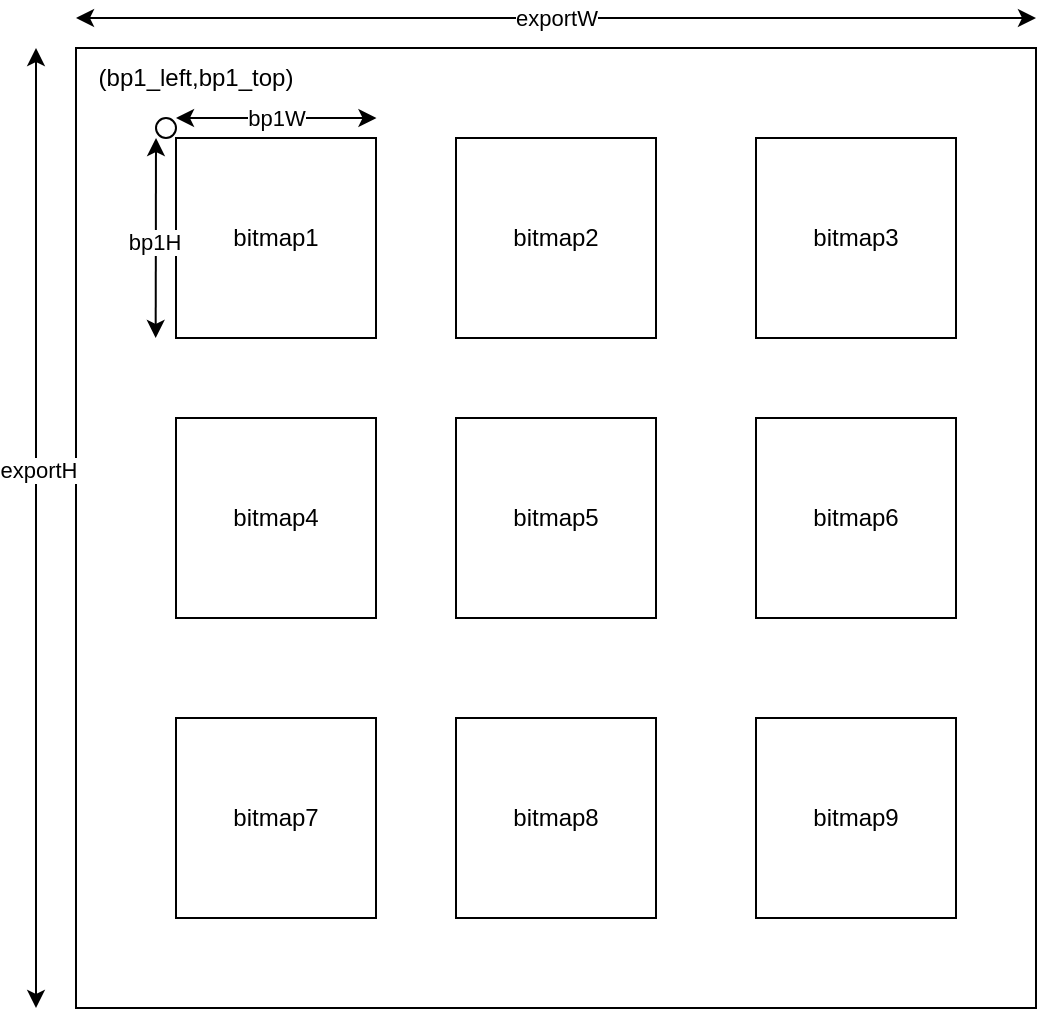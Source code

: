 <mxfile version="14.4.4" type="github">
  <diagram id="FdI_XrB2HgPGZct2m1sK" name="Page-1">
    <mxGraphModel dx="1147" dy="789" grid="1" gridSize="10" guides="1" tooltips="1" connect="1" arrows="1" fold="1" page="1" pageScale="1" pageWidth="827" pageHeight="1169" math="0" shadow="0">
      <root>
        <mxCell id="0" />
        <mxCell id="1" parent="0" />
        <mxCell id="m2hTGwMS5qshrW-JIJZL-1" value="" style="whiteSpace=wrap;html=1;aspect=fixed;" vertex="1" parent="1">
          <mxGeometry x="140" y="115" width="480" height="480" as="geometry" />
        </mxCell>
        <mxCell id="m2hTGwMS5qshrW-JIJZL-3" value="" style="whiteSpace=wrap;html=1;aspect=fixed;" vertex="1" parent="1">
          <mxGeometry x="190" y="160" width="100" height="100" as="geometry" />
        </mxCell>
        <mxCell id="m2hTGwMS5qshrW-JIJZL-6" value="" style="whiteSpace=wrap;html=1;aspect=fixed;" vertex="1" parent="1">
          <mxGeometry x="330" y="300" width="100" height="100" as="geometry" />
        </mxCell>
        <mxCell id="m2hTGwMS5qshrW-JIJZL-7" value="" style="whiteSpace=wrap;html=1;aspect=fixed;" vertex="1" parent="1">
          <mxGeometry x="480" y="160" width="100" height="100" as="geometry" />
        </mxCell>
        <mxCell id="m2hTGwMS5qshrW-JIJZL-8" value="" style="whiteSpace=wrap;html=1;aspect=fixed;" vertex="1" parent="1">
          <mxGeometry x="330" y="160" width="100" height="100" as="geometry" />
        </mxCell>
        <mxCell id="m2hTGwMS5qshrW-JIJZL-9" value="" style="whiteSpace=wrap;html=1;aspect=fixed;" vertex="1" parent="1">
          <mxGeometry x="190" y="300" width="100" height="100" as="geometry" />
        </mxCell>
        <mxCell id="m2hTGwMS5qshrW-JIJZL-12" value="" style="whiteSpace=wrap;html=1;aspect=fixed;" vertex="1" parent="1">
          <mxGeometry x="480" y="450" width="100" height="100" as="geometry" />
        </mxCell>
        <mxCell id="m2hTGwMS5qshrW-JIJZL-13" value="" style="whiteSpace=wrap;html=1;aspect=fixed;" vertex="1" parent="1">
          <mxGeometry x="330" y="450" width="100" height="100" as="geometry" />
        </mxCell>
        <mxCell id="m2hTGwMS5qshrW-JIJZL-14" value="" style="whiteSpace=wrap;html=1;aspect=fixed;" vertex="1" parent="1">
          <mxGeometry x="190" y="450" width="100" height="100" as="geometry" />
        </mxCell>
        <mxCell id="m2hTGwMS5qshrW-JIJZL-15" value="" style="whiteSpace=wrap;html=1;aspect=fixed;" vertex="1" parent="1">
          <mxGeometry x="480" y="300" width="100" height="100" as="geometry" />
        </mxCell>
        <mxCell id="m2hTGwMS5qshrW-JIJZL-16" value="exportW" style="endArrow=classic;startArrow=classic;html=1;" edge="1" parent="1">
          <mxGeometry width="50" height="50" relative="1" as="geometry">
            <mxPoint x="140" y="100" as="sourcePoint" />
            <mxPoint x="620" y="100" as="targetPoint" />
          </mxGeometry>
        </mxCell>
        <mxCell id="m2hTGwMS5qshrW-JIJZL-17" value="" style="endArrow=classic;startArrow=classic;html=1;" edge="1" parent="1">
          <mxGeometry width="50" height="50" relative="1" as="geometry">
            <mxPoint x="120" y="595" as="sourcePoint" />
            <mxPoint x="120" y="115" as="targetPoint" />
          </mxGeometry>
        </mxCell>
        <mxCell id="m2hTGwMS5qshrW-JIJZL-18" value="" style="edgeLabel;html=1;align=center;verticalAlign=middle;resizable=0;points=[];" vertex="1" connectable="0" parent="m2hTGwMS5qshrW-JIJZL-17">
          <mxGeometry x="0.283" y="4" relative="1" as="geometry">
            <mxPoint as="offset" />
          </mxGeometry>
        </mxCell>
        <mxCell id="m2hTGwMS5qshrW-JIJZL-19" value="exportH&lt;br&gt;" style="edgeLabel;html=1;align=center;verticalAlign=middle;resizable=0;points=[];" vertex="1" connectable="0" parent="m2hTGwMS5qshrW-JIJZL-17">
          <mxGeometry x="0.121" y="-1" relative="1" as="geometry">
            <mxPoint as="offset" />
          </mxGeometry>
        </mxCell>
        <mxCell id="m2hTGwMS5qshrW-JIJZL-27" value="bitmap1" style="text;html=1;strokeColor=none;fillColor=none;align=center;verticalAlign=middle;whiteSpace=wrap;rounded=0;" vertex="1" parent="1">
          <mxGeometry x="220" y="200" width="40" height="20" as="geometry" />
        </mxCell>
        <mxCell id="m2hTGwMS5qshrW-JIJZL-30" value="bitmap3" style="text;html=1;strokeColor=none;fillColor=none;align=center;verticalAlign=middle;whiteSpace=wrap;rounded=0;" vertex="1" parent="1">
          <mxGeometry x="510" y="200" width="40" height="20" as="geometry" />
        </mxCell>
        <mxCell id="m2hTGwMS5qshrW-JIJZL-31" value="bitmap2" style="text;html=1;strokeColor=none;fillColor=none;align=center;verticalAlign=middle;whiteSpace=wrap;rounded=0;" vertex="1" parent="1">
          <mxGeometry x="360" y="200" width="40" height="20" as="geometry" />
        </mxCell>
        <mxCell id="m2hTGwMS5qshrW-JIJZL-32" value="bitmap4" style="text;html=1;strokeColor=none;fillColor=none;align=center;verticalAlign=middle;whiteSpace=wrap;rounded=0;" vertex="1" parent="1">
          <mxGeometry x="220" y="340" width="40" height="20" as="geometry" />
        </mxCell>
        <mxCell id="m2hTGwMS5qshrW-JIJZL-33" value="bitmap5" style="text;html=1;strokeColor=none;fillColor=none;align=center;verticalAlign=middle;whiteSpace=wrap;rounded=0;" vertex="1" parent="1">
          <mxGeometry x="360" y="340" width="40" height="20" as="geometry" />
        </mxCell>
        <mxCell id="m2hTGwMS5qshrW-JIJZL-34" value="bitmap6" style="text;html=1;strokeColor=none;fillColor=none;align=center;verticalAlign=middle;whiteSpace=wrap;rounded=0;" vertex="1" parent="1">
          <mxGeometry x="510" y="340" width="40" height="20" as="geometry" />
        </mxCell>
        <mxCell id="m2hTGwMS5qshrW-JIJZL-35" value="bitmap7" style="text;html=1;strokeColor=none;fillColor=none;align=center;verticalAlign=middle;whiteSpace=wrap;rounded=0;" vertex="1" parent="1">
          <mxGeometry x="220" y="490" width="40" height="20" as="geometry" />
        </mxCell>
        <mxCell id="m2hTGwMS5qshrW-JIJZL-36" value="bitmap8" style="text;html=1;strokeColor=none;fillColor=none;align=center;verticalAlign=middle;whiteSpace=wrap;rounded=0;" vertex="1" parent="1">
          <mxGeometry x="360" y="490" width="40" height="20" as="geometry" />
        </mxCell>
        <mxCell id="m2hTGwMS5qshrW-JIJZL-37" value="bitmap9" style="text;html=1;strokeColor=none;fillColor=none;align=center;verticalAlign=middle;whiteSpace=wrap;rounded=0;" vertex="1" parent="1">
          <mxGeometry x="510" y="490" width="40" height="20" as="geometry" />
        </mxCell>
        <mxCell id="m2hTGwMS5qshrW-JIJZL-39" value="bp1W" style="endArrow=classic;startArrow=classic;html=1;entryX=0.313;entryY=0.073;entryDx=0;entryDy=0;entryPerimeter=0;" edge="1" parent="1" target="m2hTGwMS5qshrW-JIJZL-1">
          <mxGeometry width="50" height="50" relative="1" as="geometry">
            <mxPoint x="190" y="150" as="sourcePoint" />
            <mxPoint x="250" y="100" as="targetPoint" />
          </mxGeometry>
        </mxCell>
        <mxCell id="m2hTGwMS5qshrW-JIJZL-42" value="" style="endArrow=classic;startArrow=classic;html=1;exitX=0.083;exitY=0.302;exitDx=0;exitDy=0;exitPerimeter=0;" edge="1" parent="1" source="m2hTGwMS5qshrW-JIJZL-1">
          <mxGeometry width="50" height="50" relative="1" as="geometry">
            <mxPoint x="150" y="250" as="sourcePoint" />
            <mxPoint x="180" y="160" as="targetPoint" />
          </mxGeometry>
        </mxCell>
        <mxCell id="m2hTGwMS5qshrW-JIJZL-43" value="bp1H&lt;br&gt;" style="edgeLabel;html=1;align=center;verticalAlign=middle;resizable=0;points=[];" vertex="1" connectable="0" parent="m2hTGwMS5qshrW-JIJZL-42">
          <mxGeometry x="-0.04" y="1" relative="1" as="geometry">
            <mxPoint as="offset" />
          </mxGeometry>
        </mxCell>
        <mxCell id="m2hTGwMS5qshrW-JIJZL-44" value="" style="ellipse;whiteSpace=wrap;html=1;aspect=fixed;" vertex="1" parent="1">
          <mxGeometry x="180" y="150" width="10" height="10" as="geometry" />
        </mxCell>
        <mxCell id="m2hTGwMS5qshrW-JIJZL-45" value="(bp1_left,bp1_top)" style="text;html=1;strokeColor=none;fillColor=none;align=center;verticalAlign=middle;whiteSpace=wrap;rounded=0;" vertex="1" parent="1">
          <mxGeometry x="110" y="120" width="180" height="20" as="geometry" />
        </mxCell>
      </root>
    </mxGraphModel>
  </diagram>
</mxfile>
